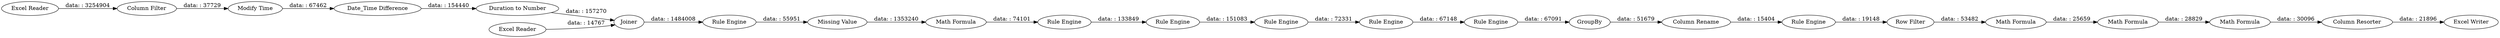 digraph {
	"-8342225275860550268_1" [label="Excel Reader"]
	"-8342225275860550268_223" [label="Row Filter"]
	"-8342225275860550268_450" [label="Date_Time Difference"]
	"-8342225275860550268_453" [label="Rule Engine"]
	"-8342225275860550268_3" [label=Joiner]
	"-8342225275860550268_452" [label="Modify Time"]
	"-8342225275860550268_228" [label="Excel Writer"]
	"-8342225275860550268_22" [label="Rule Engine"]
	"-8342225275860550268_451" [label="Duration to Number"]
	"-8342225275860550268_454" [label="Rule Engine"]
	"-8342225275860550268_222" [label="Rule Engine"]
	"-8342225275860550268_2" [label="Excel Reader"]
	"-8342225275860550268_218" [label="Rule Engine"]
	"-8342225275860550268_4" [label=GroupBy]
	"-8342225275860550268_225" [label="Math Formula"]
	"-8342225275860550268_226" [label="Math Formula"]
	"-8342225275860550268_227" [label="Column Resorter"]
	"-8342225275860550268_219" [label="Rule Engine"]
	"-8342225275860550268_224" [label="Math Formula"]
	"-8342225275860550268_217" [label="Math Formula"]
	"-8342225275860550268_372" [label="Column Filter"]
	"-8342225275860550268_221" [label="Column Rename"]
	"-8342225275860550268_220" [label="Rule Engine"]
	"-8342225275860550268_192" [label="Missing Value"]
	"-8342225275860550268_220" -> "-8342225275860550268_4" [label="data: : 67091"]
	"-8342225275860550268_1" -> "-8342225275860550268_372" [label="data: : 3254904"]
	"-8342225275860550268_372" -> "-8342225275860550268_452" [label="data: : 37729"]
	"-8342225275860550268_227" -> "-8342225275860550268_228" [label="data: : 21896"]
	"-8342225275860550268_223" -> "-8342225275860550268_224" [label="data: : 53482"]
	"-8342225275860550268_454" -> "-8342225275860550268_219" [label="data: : 72331"]
	"-8342225275860550268_226" -> "-8342225275860550268_227" [label="data: : 30096"]
	"-8342225275860550268_2" -> "-8342225275860550268_3" [label="data: : 14767"]
	"-8342225275860550268_4" -> "-8342225275860550268_221" [label="data: : 51679"]
	"-8342225275860550268_3" -> "-8342225275860550268_22" [label="data: : 1484008"]
	"-8342225275860550268_450" -> "-8342225275860550268_451" [label="data: : 154440"]
	"-8342225275860550268_451" -> "-8342225275860550268_3" [label="data: : 157270"]
	"-8342225275860550268_224" -> "-8342225275860550268_225" [label="data: : 25659"]
	"-8342225275860550268_192" -> "-8342225275860550268_217" [label="data: : 1353240"]
	"-8342225275860550268_453" -> "-8342225275860550268_454" [label="data: : 151083"]
	"-8342225275860550268_221" -> "-8342225275860550268_222" [label="data: : 15404"]
	"-8342225275860550268_225" -> "-8342225275860550268_226" [label="data: : 28829"]
	"-8342225275860550268_222" -> "-8342225275860550268_223" [label="data: : 19148"]
	"-8342225275860550268_219" -> "-8342225275860550268_220" [label="data: : 67148"]
	"-8342225275860550268_217" -> "-8342225275860550268_218" [label="data: : 74101"]
	"-8342225275860550268_22" -> "-8342225275860550268_192" [label="data: : 55951"]
	"-8342225275860550268_218" -> "-8342225275860550268_453" [label="data: : 133849"]
	"-8342225275860550268_452" -> "-8342225275860550268_450" [label="data: : 67462"]
	rankdir=LR
}
